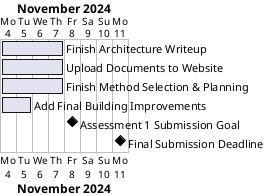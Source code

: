 @startgantt Week 6 Plan
Project starts 2024-11-4
[Finish Architecture Writeup] starts 2024-11-3 and ends 2024-11-7
[Upload Documents to Website] starts 2024-11-4 and ends 2024-11-7
[Finish Method Selection & Planning] starts 2024-11-4 and ends 2024-11-7
[Add Final Building Improvements] starts 2024-11-4 and ends 2024-11-5
[Assessment 1 Submission Goal] happens at 2024-11-8
[Final Submission Deadline] happens at 2024-11-11
@endgantt